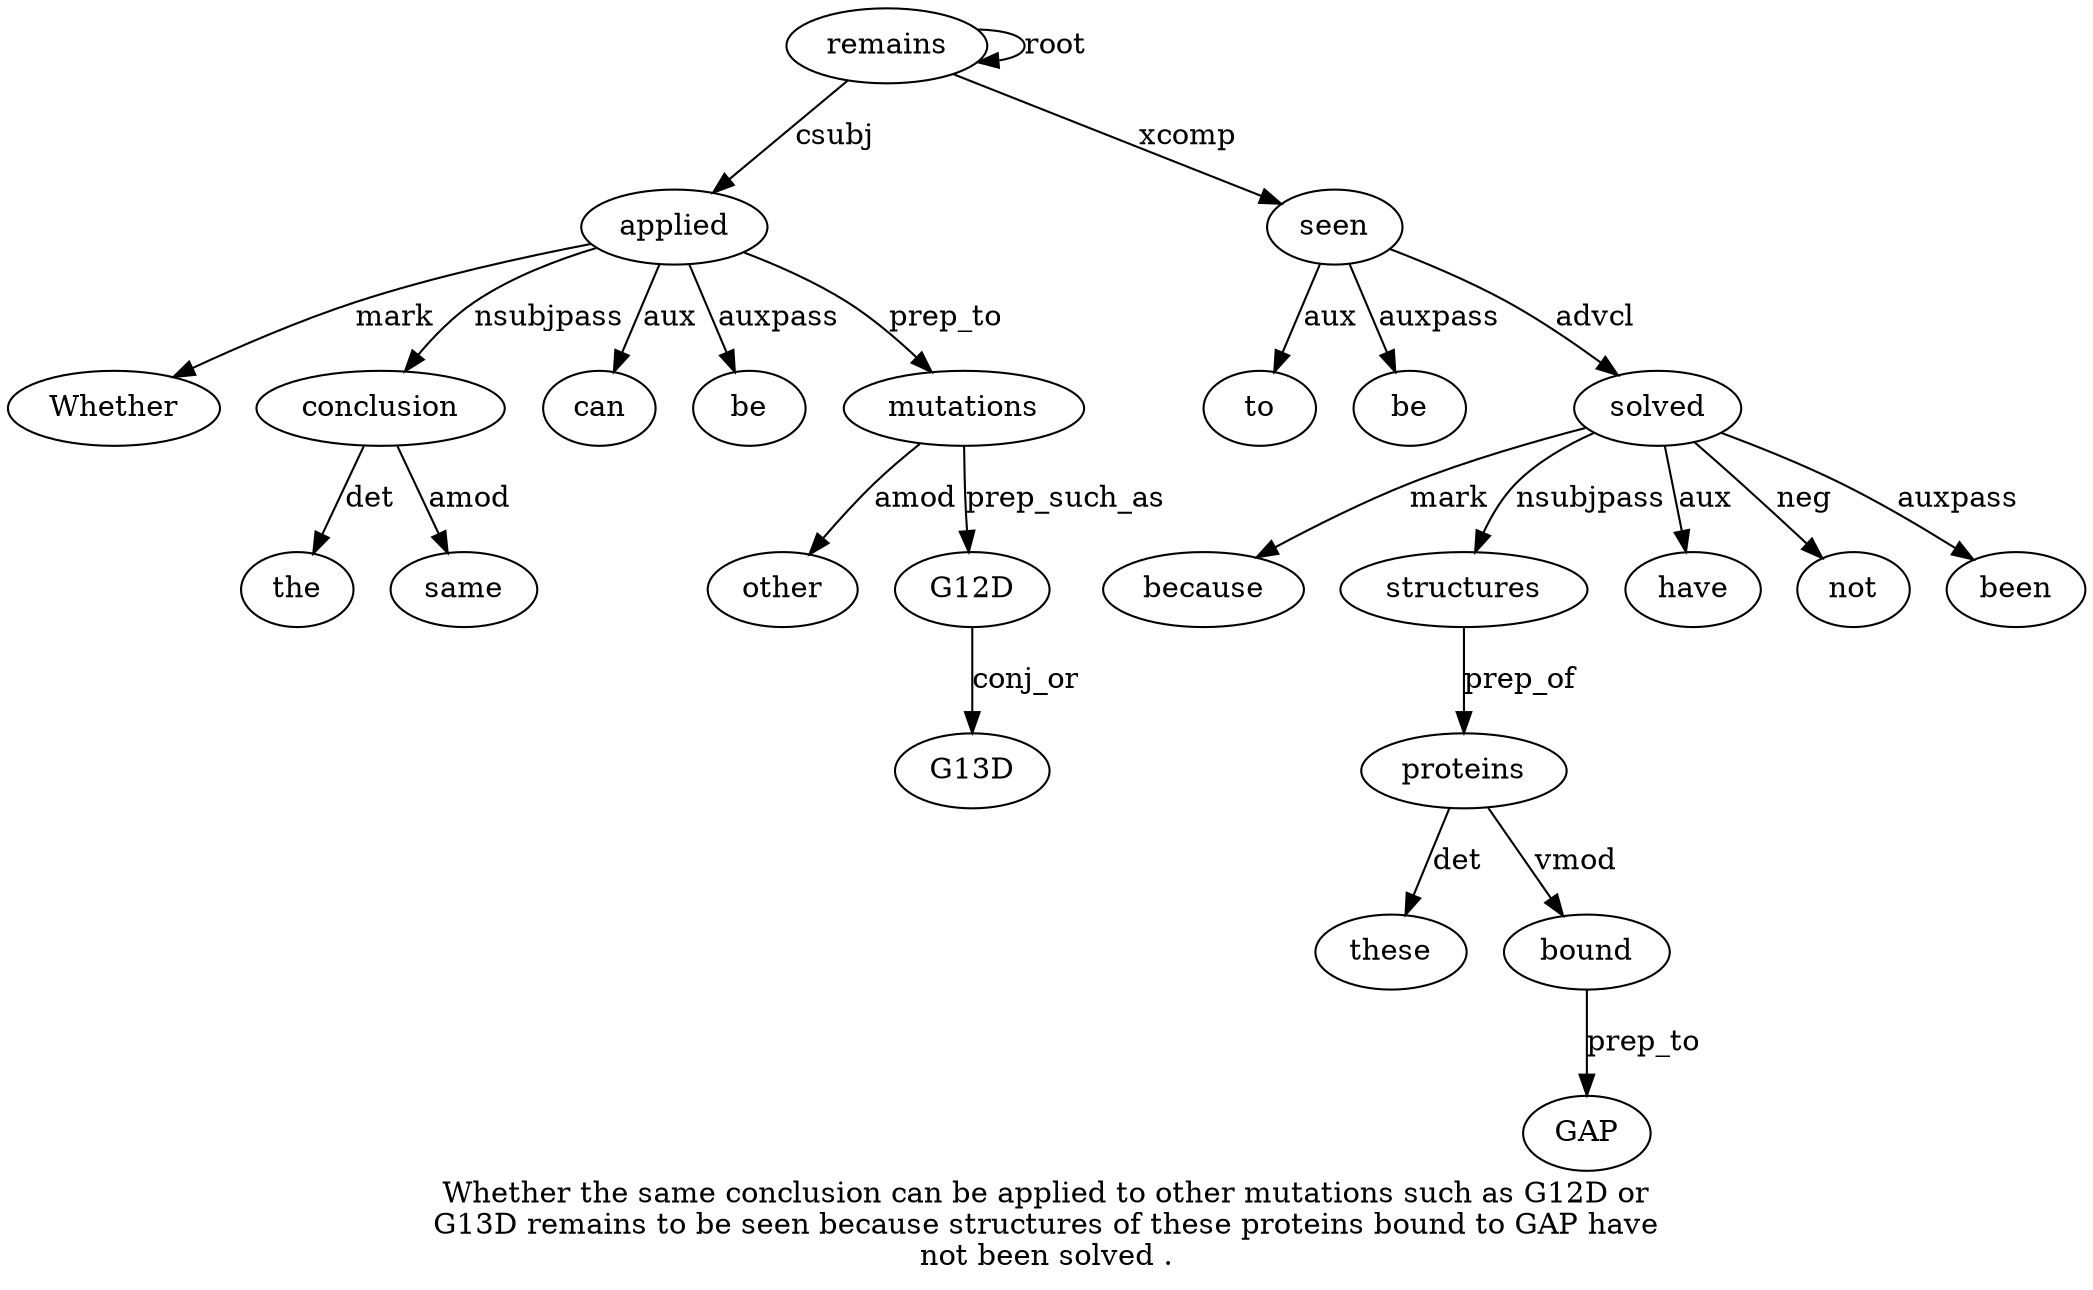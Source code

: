 digraph "Whether the same conclusion can be applied to other mutations such as G12D or G13D remains to be seen because structures of these proteins bound to GAP have not been solved ." {
label="Whether the same conclusion can be applied to other mutations such as G12D or
G13D remains to be seen because structures of these proteins bound to GAP have
not been solved .";
applied7 [style=filled, fillcolor=white, label=applied];
Whether1 [style=filled, fillcolor=white, label=Whether];
applied7 -> Whether1  [label=mark];
conclusion4 [style=filled, fillcolor=white, label=conclusion];
the2 [style=filled, fillcolor=white, label=the];
conclusion4 -> the2  [label=det];
same3 [style=filled, fillcolor=white, label=same];
conclusion4 -> same3  [label=amod];
applied7 -> conclusion4  [label=nsubjpass];
can5 [style=filled, fillcolor=white, label=can];
applied7 -> can5  [label=aux];
be6 [style=filled, fillcolor=white, label=be];
applied7 -> be6  [label=auxpass];
remains16 [style=filled, fillcolor=white, label=remains];
remains16 -> applied7  [label=csubj];
mutations10 [style=filled, fillcolor=white, label=mutations];
other9 [style=filled, fillcolor=white, label=other];
mutations10 -> other9  [label=amod];
applied7 -> mutations10  [label=prep_to];
G12D13 [style=filled, fillcolor=white, label=G12D];
mutations10 -> G12D13  [label=prep_such_as];
G13D15 [style=filled, fillcolor=white, label=G13D];
G12D13 -> G13D15  [label=conj_or];
remains16 -> remains16  [label=root];
seen19 [style=filled, fillcolor=white, label=seen];
to17 [style=filled, fillcolor=white, label=to];
seen19 -> to17  [label=aux];
be18 [style=filled, fillcolor=white, label=be];
seen19 -> be18  [label=auxpass];
remains16 -> seen19  [label=xcomp];
solved31 [style=filled, fillcolor=white, label=solved];
because20 [style=filled, fillcolor=white, label=because];
solved31 -> because20  [label=mark];
structures21 [style=filled, fillcolor=white, label=structures];
solved31 -> structures21  [label=nsubjpass];
proteins24 [style=filled, fillcolor=white, label=proteins];
these23 [style=filled, fillcolor=white, label=these];
proteins24 -> these23  [label=det];
structures21 -> proteins24  [label=prep_of];
bound25 [style=filled, fillcolor=white, label=bound];
proteins24 -> bound25  [label=vmod];
GAP27 [style=filled, fillcolor=white, label=GAP];
bound25 -> GAP27  [label=prep_to];
have28 [style=filled, fillcolor=white, label=have];
solved31 -> have28  [label=aux];
not29 [style=filled, fillcolor=white, label=not];
solved31 -> not29  [label=neg];
been30 [style=filled, fillcolor=white, label=been];
solved31 -> been30  [label=auxpass];
seen19 -> solved31  [label=advcl];
}
